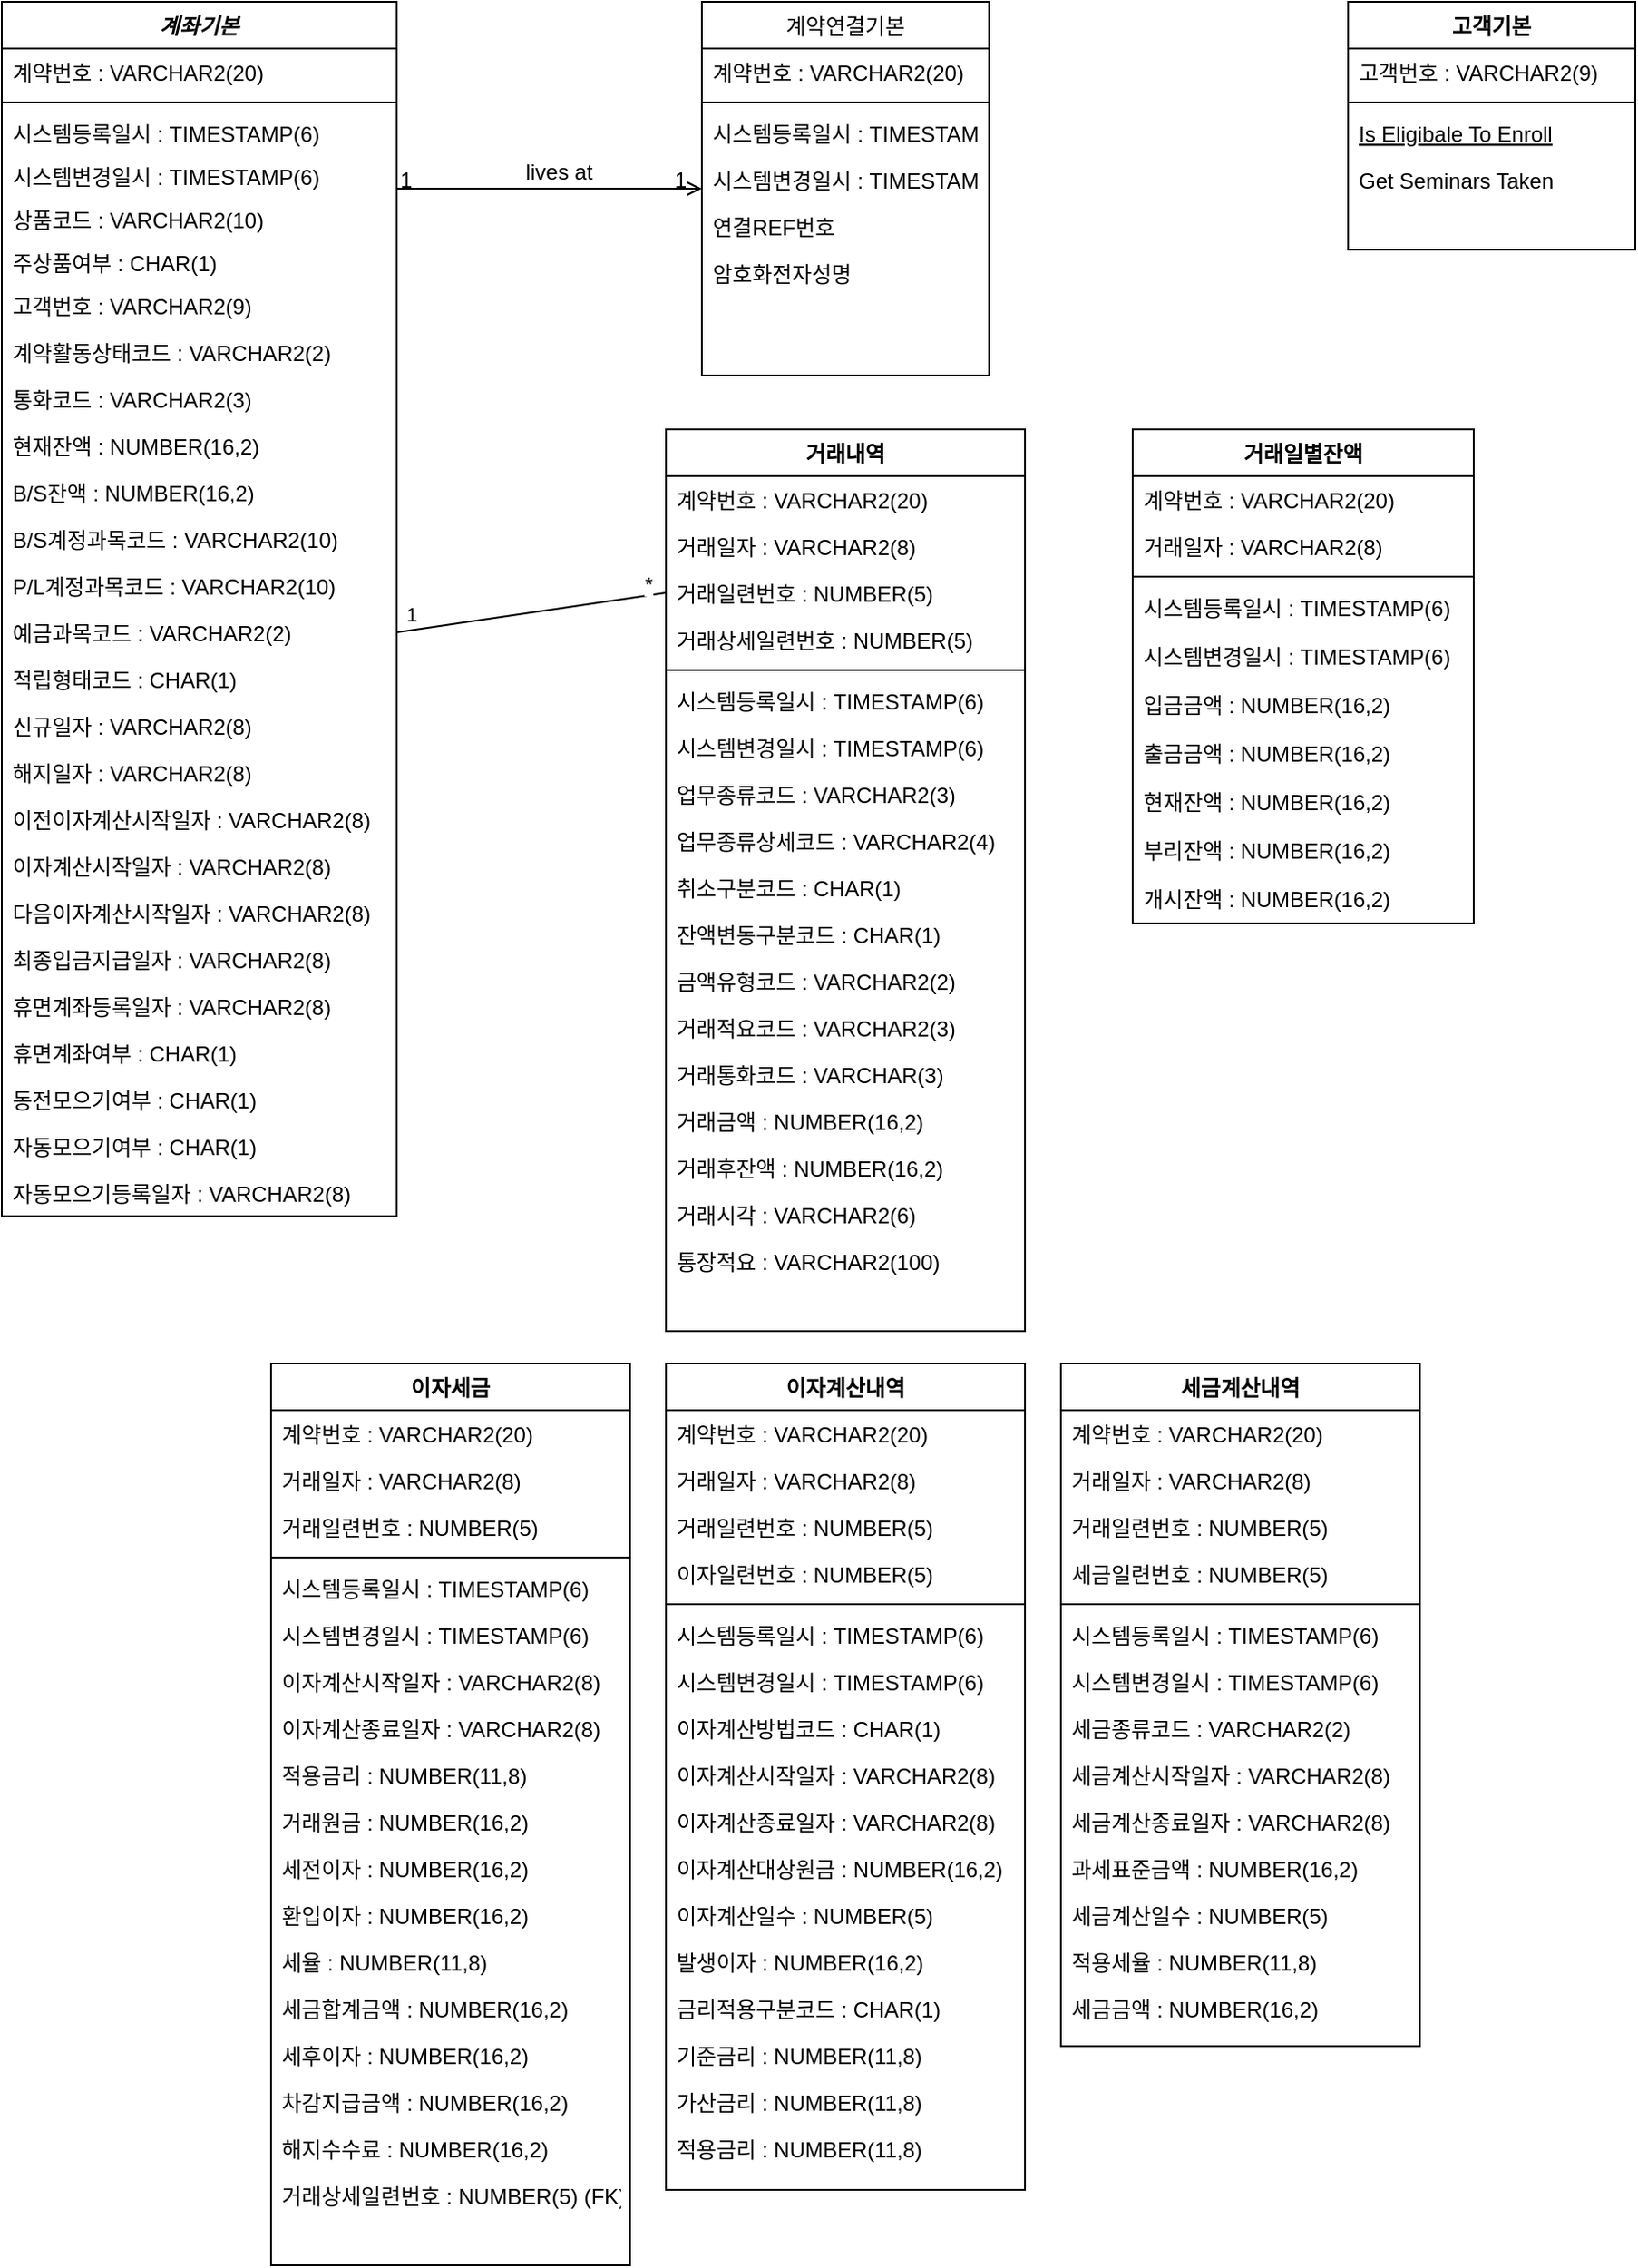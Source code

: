 <mxfile version="14.4.3" type="github">
  <diagram id="C5RBs43oDa-KdzZeNtuy" name="Page-1">
    <mxGraphModel dx="1118" dy="865" grid="1" gridSize="10" guides="1" tooltips="1" connect="1" arrows="1" fold="1" page="1" pageScale="1" pageWidth="1390" pageHeight="980" math="0" shadow="0">
      <root>
        <mxCell id="WIyWlLk6GJQsqaUBKTNV-0" />
        <mxCell id="WIyWlLk6GJQsqaUBKTNV-1" parent="WIyWlLk6GJQsqaUBKTNV-0" />
        <mxCell id="zkfFHV4jXpPFQw0GAbJ--0" value="계좌기본&#xa;" style="swimlane;fontStyle=3;align=center;verticalAlign=top;childLayout=stackLayout;horizontal=1;startSize=26;horizontalStack=0;resizeParent=1;resizeLast=0;collapsible=1;marginBottom=0;rounded=0;shadow=0;strokeWidth=1;" parent="WIyWlLk6GJQsqaUBKTNV-1" vertex="1">
          <mxGeometry x="20" y="32" width="220" height="676" as="geometry">
            <mxRectangle x="230" y="140" width="160" height="26" as="alternateBounds" />
          </mxGeometry>
        </mxCell>
        <mxCell id="zkfFHV4jXpPFQw0GAbJ--1" value="계약번호 : VARCHAR2(20)" style="text;align=left;verticalAlign=top;spacingLeft=4;spacingRight=4;overflow=hidden;rotatable=0;points=[[0,0.5],[1,0.5]];portConstraint=eastwest;" parent="zkfFHV4jXpPFQw0GAbJ--0" vertex="1">
          <mxGeometry y="26" width="220" height="26" as="geometry" />
        </mxCell>
        <mxCell id="zkfFHV4jXpPFQw0GAbJ--4" value="" style="line;html=1;strokeWidth=1;align=left;verticalAlign=middle;spacingTop=-1;spacingLeft=3;spacingRight=3;rotatable=0;labelPosition=right;points=[];portConstraint=eastwest;" parent="zkfFHV4jXpPFQw0GAbJ--0" vertex="1">
          <mxGeometry y="52" width="220" height="8" as="geometry" />
        </mxCell>
        <mxCell id="T4zctM7MsMs5SMgnD1SF-33" value="시스템등록일시 : TIMESTAMP(6)" style="text;align=left;verticalAlign=top;spacingLeft=4;spacingRight=4;overflow=hidden;rotatable=0;points=[[0,0.5],[1,0.5]];portConstraint=eastwest;" vertex="1" parent="zkfFHV4jXpPFQw0GAbJ--0">
          <mxGeometry y="60" width="220" height="24" as="geometry" />
        </mxCell>
        <mxCell id="T4zctM7MsMs5SMgnD1SF-31" value="시스템변경일시 : TIMESTAMP(6)&#xa;" style="text;align=left;verticalAlign=top;spacingLeft=4;spacingRight=4;overflow=hidden;rotatable=0;points=[[0,0.5],[1,0.5]];portConstraint=eastwest;" vertex="1" parent="zkfFHV4jXpPFQw0GAbJ--0">
          <mxGeometry y="84" width="220" height="24" as="geometry" />
        </mxCell>
        <mxCell id="T4zctM7MsMs5SMgnD1SF-32" value="상품코드 : VARCHAR2(10)" style="text;align=left;verticalAlign=top;spacingLeft=4;spacingRight=4;overflow=hidden;rotatable=0;points=[[0,0.5],[1,0.5]];portConstraint=eastwest;" vertex="1" parent="zkfFHV4jXpPFQw0GAbJ--0">
          <mxGeometry y="108" width="220" height="24" as="geometry" />
        </mxCell>
        <mxCell id="T4zctM7MsMs5SMgnD1SF-166" value="주상품여부 : CHAR(1)" style="text;align=left;verticalAlign=top;spacingLeft=4;spacingRight=4;overflow=hidden;rotatable=0;points=[[0,0.5],[1,0.5]];portConstraint=eastwest;" vertex="1" parent="zkfFHV4jXpPFQw0GAbJ--0">
          <mxGeometry y="132" width="220" height="24" as="geometry" />
        </mxCell>
        <mxCell id="T4zctM7MsMs5SMgnD1SF-4" value="고객번호 : VARCHAR2(9)" style="text;align=left;verticalAlign=top;spacingLeft=4;spacingRight=4;overflow=hidden;rotatable=0;points=[[0,0.5],[1,0.5]];portConstraint=eastwest;" vertex="1" parent="zkfFHV4jXpPFQw0GAbJ--0">
          <mxGeometry y="156" width="220" height="26" as="geometry" />
        </mxCell>
        <mxCell id="T4zctM7MsMs5SMgnD1SF-20" value="계약활동상태코드 : VARCHAR2(2)" style="text;align=left;verticalAlign=top;spacingLeft=4;spacingRight=4;overflow=hidden;rotatable=0;points=[[0,0.5],[1,0.5]];portConstraint=eastwest;" vertex="1" parent="zkfFHV4jXpPFQw0GAbJ--0">
          <mxGeometry y="182" width="220" height="26" as="geometry" />
        </mxCell>
        <mxCell id="T4zctM7MsMs5SMgnD1SF-21" value="통화코드 : VARCHAR2(3)" style="text;align=left;verticalAlign=top;spacingLeft=4;spacingRight=4;overflow=hidden;rotatable=0;points=[[0,0.5],[1,0.5]];portConstraint=eastwest;" vertex="1" parent="zkfFHV4jXpPFQw0GAbJ--0">
          <mxGeometry y="208" width="220" height="26" as="geometry" />
        </mxCell>
        <mxCell id="T4zctM7MsMs5SMgnD1SF-6" value="현재잔액 : NUMBER(16,2)" style="text;align=left;verticalAlign=top;spacingLeft=4;spacingRight=4;overflow=hidden;rotatable=0;points=[[0,0.5],[1,0.5]];portConstraint=eastwest;" vertex="1" parent="zkfFHV4jXpPFQw0GAbJ--0">
          <mxGeometry y="234" width="220" height="26" as="geometry" />
        </mxCell>
        <mxCell id="T4zctM7MsMs5SMgnD1SF-7" value="B/S잔액 : NUMBER(16,2)" style="text;align=left;verticalAlign=top;spacingLeft=4;spacingRight=4;overflow=hidden;rotatable=0;points=[[0,0.5],[1,0.5]];portConstraint=eastwest;" vertex="1" parent="zkfFHV4jXpPFQw0GAbJ--0">
          <mxGeometry y="260" width="220" height="26" as="geometry" />
        </mxCell>
        <mxCell id="T4zctM7MsMs5SMgnD1SF-8" value="B/S계정과목코드 : VARCHAR2(10)" style="text;align=left;verticalAlign=top;spacingLeft=4;spacingRight=4;overflow=hidden;rotatable=0;points=[[0,0.5],[1,0.5]];portConstraint=eastwest;" vertex="1" parent="zkfFHV4jXpPFQw0GAbJ--0">
          <mxGeometry y="286" width="220" height="26" as="geometry" />
        </mxCell>
        <mxCell id="T4zctM7MsMs5SMgnD1SF-9" value="P/L계정과목코드 : VARCHAR2(10)" style="text;align=left;verticalAlign=top;spacingLeft=4;spacingRight=4;overflow=hidden;rotatable=0;points=[[0,0.5],[1,0.5]];portConstraint=eastwest;" vertex="1" parent="zkfFHV4jXpPFQw0GAbJ--0">
          <mxGeometry y="312" width="220" height="26" as="geometry" />
        </mxCell>
        <mxCell id="T4zctM7MsMs5SMgnD1SF-10" value="예금과목코드 : VARCHAR2(2)" style="text;align=left;verticalAlign=top;spacingLeft=4;spacingRight=4;overflow=hidden;rotatable=0;points=[[0,0.5],[1,0.5]];portConstraint=eastwest;" vertex="1" parent="zkfFHV4jXpPFQw0GAbJ--0">
          <mxGeometry y="338" width="220" height="26" as="geometry" />
        </mxCell>
        <mxCell id="T4zctM7MsMs5SMgnD1SF-11" value="적립형태코드 : CHAR(1)" style="text;align=left;verticalAlign=top;spacingLeft=4;spacingRight=4;overflow=hidden;rotatable=0;points=[[0,0.5],[1,0.5]];portConstraint=eastwest;" vertex="1" parent="zkfFHV4jXpPFQw0GAbJ--0">
          <mxGeometry y="364" width="220" height="26" as="geometry" />
        </mxCell>
        <mxCell id="T4zctM7MsMs5SMgnD1SF-5" value="신규일자 : VARCHAR2(8)" style="text;align=left;verticalAlign=top;spacingLeft=4;spacingRight=4;overflow=hidden;rotatable=0;points=[[0,0.5],[1,0.5]];portConstraint=eastwest;" vertex="1" parent="zkfFHV4jXpPFQw0GAbJ--0">
          <mxGeometry y="390" width="220" height="26" as="geometry" />
        </mxCell>
        <mxCell id="T4zctM7MsMs5SMgnD1SF-12" value="해지일자 : VARCHAR2(8)" style="text;align=left;verticalAlign=top;spacingLeft=4;spacingRight=4;overflow=hidden;rotatable=0;points=[[0,0.5],[1,0.5]];portConstraint=eastwest;" vertex="1" parent="zkfFHV4jXpPFQw0GAbJ--0">
          <mxGeometry y="416" width="220" height="26" as="geometry" />
        </mxCell>
        <mxCell id="T4zctM7MsMs5SMgnD1SF-13" value="이전이자계산시작일자 : VARCHAR2(8)" style="text;align=left;verticalAlign=top;spacingLeft=4;spacingRight=4;overflow=hidden;rotatable=0;points=[[0,0.5],[1,0.5]];portConstraint=eastwest;" vertex="1" parent="zkfFHV4jXpPFQw0GAbJ--0">
          <mxGeometry y="442" width="220" height="26" as="geometry" />
        </mxCell>
        <mxCell id="T4zctM7MsMs5SMgnD1SF-14" value="이자계산시작일자 : VARCHAR2(8)" style="text;align=left;verticalAlign=top;spacingLeft=4;spacingRight=4;overflow=hidden;rotatable=0;points=[[0,0.5],[1,0.5]];portConstraint=eastwest;" vertex="1" parent="zkfFHV4jXpPFQw0GAbJ--0">
          <mxGeometry y="468" width="220" height="26" as="geometry" />
        </mxCell>
        <mxCell id="T4zctM7MsMs5SMgnD1SF-15" value="다음이자계산시작일자 : VARCHAR2(8)" style="text;align=left;verticalAlign=top;spacingLeft=4;spacingRight=4;overflow=hidden;rotatable=0;points=[[0,0.5],[1,0.5]];portConstraint=eastwest;" vertex="1" parent="zkfFHV4jXpPFQw0GAbJ--0">
          <mxGeometry y="494" width="220" height="26" as="geometry" />
        </mxCell>
        <mxCell id="T4zctM7MsMs5SMgnD1SF-19" value="최종입금지급일자 : VARCHAR2(8)" style="text;align=left;verticalAlign=top;spacingLeft=4;spacingRight=4;overflow=hidden;rotatable=0;points=[[0,0.5],[1,0.5]];portConstraint=eastwest;" vertex="1" parent="zkfFHV4jXpPFQw0GAbJ--0">
          <mxGeometry y="520" width="220" height="26" as="geometry" />
        </mxCell>
        <mxCell id="T4zctM7MsMs5SMgnD1SF-16" value="휴면계좌등록일자 : VARCHAR2(8)" style="text;align=left;verticalAlign=top;spacingLeft=4;spacingRight=4;overflow=hidden;rotatable=0;points=[[0,0.5],[1,0.5]];portConstraint=eastwest;" vertex="1" parent="zkfFHV4jXpPFQw0GAbJ--0">
          <mxGeometry y="546" width="220" height="26" as="geometry" />
        </mxCell>
        <mxCell id="T4zctM7MsMs5SMgnD1SF-18" value="휴면계좌여부 : CHAR(1)" style="text;align=left;verticalAlign=top;spacingLeft=4;spacingRight=4;overflow=hidden;rotatable=0;points=[[0,0.5],[1,0.5]];portConstraint=eastwest;" vertex="1" parent="zkfFHV4jXpPFQw0GAbJ--0">
          <mxGeometry y="572" width="220" height="26" as="geometry" />
        </mxCell>
        <mxCell id="T4zctM7MsMs5SMgnD1SF-164" value="동전모으기여부 : CHAR(1)" style="text;align=left;verticalAlign=top;spacingLeft=4;spacingRight=4;overflow=hidden;rotatable=0;points=[[0,0.5],[1,0.5]];portConstraint=eastwest;" vertex="1" parent="zkfFHV4jXpPFQw0GAbJ--0">
          <mxGeometry y="598" width="220" height="26" as="geometry" />
        </mxCell>
        <mxCell id="T4zctM7MsMs5SMgnD1SF-163" value="자동모으기여부 : CHAR(1)" style="text;align=left;verticalAlign=top;spacingLeft=4;spacingRight=4;overflow=hidden;rotatable=0;points=[[0,0.5],[1,0.5]];portConstraint=eastwest;" vertex="1" parent="zkfFHV4jXpPFQw0GAbJ--0">
          <mxGeometry y="624" width="220" height="26" as="geometry" />
        </mxCell>
        <mxCell id="T4zctM7MsMs5SMgnD1SF-165" value="자동모으기등록일자 : VARCHAR2(8)" style="text;align=left;verticalAlign=top;spacingLeft=4;spacingRight=4;overflow=hidden;rotatable=0;points=[[0,0.5],[1,0.5]];portConstraint=eastwest;" vertex="1" parent="zkfFHV4jXpPFQw0GAbJ--0">
          <mxGeometry y="650" width="220" height="26" as="geometry" />
        </mxCell>
        <mxCell id="zkfFHV4jXpPFQw0GAbJ--6" value="고객기본" style="swimlane;fontStyle=1;align=center;verticalAlign=top;childLayout=stackLayout;horizontal=1;startSize=26;horizontalStack=0;resizeParent=1;resizeLast=0;collapsible=1;marginBottom=0;rounded=0;shadow=0;strokeWidth=1;" parent="WIyWlLk6GJQsqaUBKTNV-1" vertex="1">
          <mxGeometry x="770" y="32" width="160" height="138" as="geometry">
            <mxRectangle x="130" y="380" width="160" height="26" as="alternateBounds" />
          </mxGeometry>
        </mxCell>
        <mxCell id="zkfFHV4jXpPFQw0GAbJ--7" value="고객번호 : VARCHAR2(9)" style="text;align=left;verticalAlign=top;spacingLeft=4;spacingRight=4;overflow=hidden;rotatable=0;points=[[0,0.5],[1,0.5]];portConstraint=eastwest;" parent="zkfFHV4jXpPFQw0GAbJ--6" vertex="1">
          <mxGeometry y="26" width="160" height="26" as="geometry" />
        </mxCell>
        <mxCell id="zkfFHV4jXpPFQw0GAbJ--9" value="" style="line;html=1;strokeWidth=1;align=left;verticalAlign=middle;spacingTop=-1;spacingLeft=3;spacingRight=3;rotatable=0;labelPosition=right;points=[];portConstraint=eastwest;" parent="zkfFHV4jXpPFQw0GAbJ--6" vertex="1">
          <mxGeometry y="52" width="160" height="8" as="geometry" />
        </mxCell>
        <mxCell id="zkfFHV4jXpPFQw0GAbJ--10" value="Is Eligibale To Enroll" style="text;align=left;verticalAlign=top;spacingLeft=4;spacingRight=4;overflow=hidden;rotatable=0;points=[[0,0.5],[1,0.5]];portConstraint=eastwest;fontStyle=4" parent="zkfFHV4jXpPFQw0GAbJ--6" vertex="1">
          <mxGeometry y="60" width="160" height="26" as="geometry" />
        </mxCell>
        <mxCell id="zkfFHV4jXpPFQw0GAbJ--11" value="Get Seminars Taken" style="text;align=left;verticalAlign=top;spacingLeft=4;spacingRight=4;overflow=hidden;rotatable=0;points=[[0,0.5],[1,0.5]];portConstraint=eastwest;" parent="zkfFHV4jXpPFQw0GAbJ--6" vertex="1">
          <mxGeometry y="86" width="160" height="26" as="geometry" />
        </mxCell>
        <mxCell id="zkfFHV4jXpPFQw0GAbJ--13" value="거래내역" style="swimlane;fontStyle=1;align=center;verticalAlign=top;childLayout=stackLayout;horizontal=1;startSize=26;horizontalStack=0;resizeParent=1;resizeLast=0;collapsible=1;marginBottom=0;rounded=0;shadow=0;strokeWidth=1;" parent="WIyWlLk6GJQsqaUBKTNV-1" vertex="1">
          <mxGeometry x="390" y="270" width="200" height="502" as="geometry">
            <mxRectangle x="340" y="380" width="170" height="26" as="alternateBounds" />
          </mxGeometry>
        </mxCell>
        <mxCell id="T4zctM7MsMs5SMgnD1SF-29" value="계약번호 : VARCHAR2(20)" style="text;align=left;verticalAlign=top;spacingLeft=4;spacingRight=4;overflow=hidden;rotatable=0;points=[[0,0.5],[1,0.5]];portConstraint=eastwest;" vertex="1" parent="zkfFHV4jXpPFQw0GAbJ--13">
          <mxGeometry y="26" width="200" height="26" as="geometry" />
        </mxCell>
        <mxCell id="zkfFHV4jXpPFQw0GAbJ--14" value="거래일자 : VARCHAR2(8)" style="text;align=left;verticalAlign=top;spacingLeft=4;spacingRight=4;overflow=hidden;rotatable=0;points=[[0,0.5],[1,0.5]];portConstraint=eastwest;" parent="zkfFHV4jXpPFQw0GAbJ--13" vertex="1">
          <mxGeometry y="52" width="200" height="26" as="geometry" />
        </mxCell>
        <mxCell id="T4zctM7MsMs5SMgnD1SF-27" value="거래일련번호 : NUMBER(5)" style="text;align=left;verticalAlign=top;spacingLeft=4;spacingRight=4;overflow=hidden;rotatable=0;points=[[0,0.5],[1,0.5]];portConstraint=eastwest;" vertex="1" parent="zkfFHV4jXpPFQw0GAbJ--13">
          <mxGeometry y="78" width="200" height="26" as="geometry" />
        </mxCell>
        <mxCell id="T4zctM7MsMs5SMgnD1SF-28" value="거래상세일련번호 : NUMBER(5)" style="text;align=left;verticalAlign=top;spacingLeft=4;spacingRight=4;overflow=hidden;rotatable=0;points=[[0,0.5],[1,0.5]];portConstraint=eastwest;" vertex="1" parent="zkfFHV4jXpPFQw0GAbJ--13">
          <mxGeometry y="104" width="200" height="26" as="geometry" />
        </mxCell>
        <mxCell id="zkfFHV4jXpPFQw0GAbJ--15" value="" style="line;html=1;strokeWidth=1;align=left;verticalAlign=middle;spacingTop=-1;spacingLeft=3;spacingRight=3;rotatable=0;labelPosition=right;points=[];portConstraint=eastwest;" parent="zkfFHV4jXpPFQw0GAbJ--13" vertex="1">
          <mxGeometry y="130" width="200" height="8" as="geometry" />
        </mxCell>
        <mxCell id="T4zctM7MsMs5SMgnD1SF-30" value="시스템등록일시 : TIMESTAMP(6)" style="text;align=left;verticalAlign=top;spacingLeft=4;spacingRight=4;overflow=hidden;rotatable=0;points=[[0,0.5],[1,0.5]];portConstraint=eastwest;" vertex="1" parent="zkfFHV4jXpPFQw0GAbJ--13">
          <mxGeometry y="138" width="200" height="26" as="geometry" />
        </mxCell>
        <mxCell id="T4zctM7MsMs5SMgnD1SF-34" value="시스템변경일시 : TIMESTAMP(6)&#xa;" style="text;align=left;verticalAlign=top;spacingLeft=4;spacingRight=4;overflow=hidden;rotatable=0;points=[[0,0.5],[1,0.5]];portConstraint=eastwest;" vertex="1" parent="zkfFHV4jXpPFQw0GAbJ--13">
          <mxGeometry y="164" width="200" height="26" as="geometry" />
        </mxCell>
        <mxCell id="T4zctM7MsMs5SMgnD1SF-46" value="업무종류코드 : VARCHAR2(3)" style="text;align=left;verticalAlign=top;spacingLeft=4;spacingRight=4;overflow=hidden;rotatable=0;points=[[0,0.5],[1,0.5]];portConstraint=eastwest;" vertex="1" parent="zkfFHV4jXpPFQw0GAbJ--13">
          <mxGeometry y="190" width="200" height="26" as="geometry" />
        </mxCell>
        <mxCell id="T4zctM7MsMs5SMgnD1SF-48" value="업무종류상세코드 : VARCHAR2(4)" style="text;align=left;verticalAlign=top;spacingLeft=4;spacingRight=4;overflow=hidden;rotatable=0;points=[[0,0.5],[1,0.5]];portConstraint=eastwest;" vertex="1" parent="zkfFHV4jXpPFQw0GAbJ--13">
          <mxGeometry y="216" width="200" height="26" as="geometry" />
        </mxCell>
        <mxCell id="T4zctM7MsMs5SMgnD1SF-35" value="취소구분코드 : CHAR(1)" style="text;align=left;verticalAlign=top;spacingLeft=4;spacingRight=4;overflow=hidden;rotatable=0;points=[[0,0.5],[1,0.5]];portConstraint=eastwest;" vertex="1" parent="zkfFHV4jXpPFQw0GAbJ--13">
          <mxGeometry y="242" width="200" height="26" as="geometry" />
        </mxCell>
        <mxCell id="T4zctM7MsMs5SMgnD1SF-39" value="잔액변동구분코드 : CHAR(1)" style="text;align=left;verticalAlign=top;spacingLeft=4;spacingRight=4;overflow=hidden;rotatable=0;points=[[0,0.5],[1,0.5]];portConstraint=eastwest;" vertex="1" parent="zkfFHV4jXpPFQw0GAbJ--13">
          <mxGeometry y="268" width="200" height="26" as="geometry" />
        </mxCell>
        <mxCell id="T4zctM7MsMs5SMgnD1SF-47" value="금액유형코드 : VARCHAR2(2)" style="text;align=left;verticalAlign=top;spacingLeft=4;spacingRight=4;overflow=hidden;rotatable=0;points=[[0,0.5],[1,0.5]];portConstraint=eastwest;" vertex="1" parent="zkfFHV4jXpPFQw0GAbJ--13">
          <mxGeometry y="294" width="200" height="26" as="geometry" />
        </mxCell>
        <mxCell id="T4zctM7MsMs5SMgnD1SF-49" value="거래적요코드 : VARCHAR2(3)" style="text;align=left;verticalAlign=top;spacingLeft=4;spacingRight=4;overflow=hidden;rotatable=0;points=[[0,0.5],[1,0.5]];portConstraint=eastwest;" vertex="1" parent="zkfFHV4jXpPFQw0GAbJ--13">
          <mxGeometry y="320" width="200" height="26" as="geometry" />
        </mxCell>
        <mxCell id="T4zctM7MsMs5SMgnD1SF-40" value="거래통화코드 : VARCHAR(3)" style="text;align=left;verticalAlign=top;spacingLeft=4;spacingRight=4;overflow=hidden;rotatable=0;points=[[0,0.5],[1,0.5]];portConstraint=eastwest;" vertex="1" parent="zkfFHV4jXpPFQw0GAbJ--13">
          <mxGeometry y="346" width="200" height="26" as="geometry" />
        </mxCell>
        <mxCell id="T4zctM7MsMs5SMgnD1SF-41" value="거래금액 : NUMBER(16,2)" style="text;align=left;verticalAlign=top;spacingLeft=4;spacingRight=4;overflow=hidden;rotatable=0;points=[[0,0.5],[1,0.5]];portConstraint=eastwest;" vertex="1" parent="zkfFHV4jXpPFQw0GAbJ--13">
          <mxGeometry y="372" width="200" height="26" as="geometry" />
        </mxCell>
        <mxCell id="T4zctM7MsMs5SMgnD1SF-42" value="거래후잔액 : NUMBER(16,2)" style="text;align=left;verticalAlign=top;spacingLeft=4;spacingRight=4;overflow=hidden;rotatable=0;points=[[0,0.5],[1,0.5]];portConstraint=eastwest;" vertex="1" parent="zkfFHV4jXpPFQw0GAbJ--13">
          <mxGeometry y="398" width="200" height="26" as="geometry" />
        </mxCell>
        <mxCell id="T4zctM7MsMs5SMgnD1SF-43" value="거래시각 : VARCHAR2(6)" style="text;align=left;verticalAlign=top;spacingLeft=4;spacingRight=4;overflow=hidden;rotatable=0;points=[[0,0.5],[1,0.5]];portConstraint=eastwest;" vertex="1" parent="zkfFHV4jXpPFQw0GAbJ--13">
          <mxGeometry y="424" width="200" height="26" as="geometry" />
        </mxCell>
        <mxCell id="T4zctM7MsMs5SMgnD1SF-44" value="통장적요 : VARCHAR2(100)" style="text;align=left;verticalAlign=top;spacingLeft=4;spacingRight=4;overflow=hidden;rotatable=0;points=[[0,0.5],[1,0.5]];portConstraint=eastwest;" vertex="1" parent="zkfFHV4jXpPFQw0GAbJ--13">
          <mxGeometry y="450" width="200" height="26" as="geometry" />
        </mxCell>
        <mxCell id="zkfFHV4jXpPFQw0GAbJ--17" value="계약연결기본" style="swimlane;fontStyle=0;align=center;verticalAlign=top;childLayout=stackLayout;horizontal=1;startSize=26;horizontalStack=0;resizeParent=1;resizeLast=0;collapsible=1;marginBottom=0;rounded=0;shadow=0;strokeWidth=1;" parent="WIyWlLk6GJQsqaUBKTNV-1" vertex="1">
          <mxGeometry x="410" y="32" width="160" height="208" as="geometry">
            <mxRectangle x="550" y="140" width="160" height="26" as="alternateBounds" />
          </mxGeometry>
        </mxCell>
        <mxCell id="zkfFHV4jXpPFQw0GAbJ--18" value="계약번호 : VARCHAR2(20)" style="text;align=left;verticalAlign=top;spacingLeft=4;spacingRight=4;overflow=hidden;rotatable=0;points=[[0,0.5],[1,0.5]];portConstraint=eastwest;" parent="zkfFHV4jXpPFQw0GAbJ--17" vertex="1">
          <mxGeometry y="26" width="160" height="26" as="geometry" />
        </mxCell>
        <mxCell id="zkfFHV4jXpPFQw0GAbJ--23" value="" style="line;html=1;strokeWidth=1;align=left;verticalAlign=middle;spacingTop=-1;spacingLeft=3;spacingRight=3;rotatable=0;labelPosition=right;points=[];portConstraint=eastwest;" parent="zkfFHV4jXpPFQw0GAbJ--17" vertex="1">
          <mxGeometry y="52" width="160" height="8" as="geometry" />
        </mxCell>
        <mxCell id="zkfFHV4jXpPFQw0GAbJ--24" value="시스템등록일시 : TIMESTAMP(6)" style="text;align=left;verticalAlign=top;spacingLeft=4;spacingRight=4;overflow=hidden;rotatable=0;points=[[0,0.5],[1,0.5]];portConstraint=eastwest;" parent="zkfFHV4jXpPFQw0GAbJ--17" vertex="1">
          <mxGeometry y="60" width="160" height="26" as="geometry" />
        </mxCell>
        <mxCell id="zkfFHV4jXpPFQw0GAbJ--25" value="시스템변경일시 : TIMESTAMP(6)&#xa;" style="text;align=left;verticalAlign=top;spacingLeft=4;spacingRight=4;overflow=hidden;rotatable=0;points=[[0,0.5],[1,0.5]];portConstraint=eastwest;" parent="zkfFHV4jXpPFQw0GAbJ--17" vertex="1">
          <mxGeometry y="86" width="160" height="26" as="geometry" />
        </mxCell>
        <mxCell id="T4zctM7MsMs5SMgnD1SF-23" value="연결REF번호" style="text;align=left;verticalAlign=top;spacingLeft=4;spacingRight=4;overflow=hidden;rotatable=0;points=[[0,0.5],[1,0.5]];portConstraint=eastwest;" vertex="1" parent="zkfFHV4jXpPFQw0GAbJ--17">
          <mxGeometry y="112" width="160" height="26" as="geometry" />
        </mxCell>
        <mxCell id="T4zctM7MsMs5SMgnD1SF-24" value="암호화전자성명" style="text;align=left;verticalAlign=top;spacingLeft=4;spacingRight=4;overflow=hidden;rotatable=0;points=[[0,0.5],[1,0.5]];portConstraint=eastwest;" vertex="1" parent="zkfFHV4jXpPFQw0GAbJ--17">
          <mxGeometry y="138" width="160" height="26" as="geometry" />
        </mxCell>
        <mxCell id="zkfFHV4jXpPFQw0GAbJ--26" value="" style="endArrow=open;shadow=0;strokeWidth=1;rounded=0;endFill=1;edgeStyle=elbowEdgeStyle;elbow=vertical;" parent="WIyWlLk6GJQsqaUBKTNV-1" source="zkfFHV4jXpPFQw0GAbJ--0" target="zkfFHV4jXpPFQw0GAbJ--17" edge="1">
          <mxGeometry x="0.5" y="41" relative="1" as="geometry">
            <mxPoint x="380" y="192" as="sourcePoint" />
            <mxPoint x="540" y="192" as="targetPoint" />
            <mxPoint x="-40" y="32" as="offset" />
          </mxGeometry>
        </mxCell>
        <mxCell id="zkfFHV4jXpPFQw0GAbJ--27" value="1" style="resizable=0;align=left;verticalAlign=bottom;labelBackgroundColor=none;fontSize=12;" parent="zkfFHV4jXpPFQw0GAbJ--26" connectable="0" vertex="1">
          <mxGeometry x="-1" relative="1" as="geometry">
            <mxPoint y="4" as="offset" />
          </mxGeometry>
        </mxCell>
        <mxCell id="zkfFHV4jXpPFQw0GAbJ--28" value="1" style="resizable=0;align=right;verticalAlign=bottom;labelBackgroundColor=none;fontSize=12;" parent="zkfFHV4jXpPFQw0GAbJ--26" connectable="0" vertex="1">
          <mxGeometry x="1" relative="1" as="geometry">
            <mxPoint x="-7" y="4" as="offset" />
          </mxGeometry>
        </mxCell>
        <mxCell id="zkfFHV4jXpPFQw0GAbJ--29" value="lives at" style="text;html=1;resizable=0;points=[];;align=center;verticalAlign=middle;labelBackgroundColor=none;rounded=0;shadow=0;strokeWidth=1;fontSize=12;" parent="zkfFHV4jXpPFQw0GAbJ--26" vertex="1" connectable="0">
          <mxGeometry x="0.5" y="49" relative="1" as="geometry">
            <mxPoint x="-38" y="40" as="offset" />
          </mxGeometry>
        </mxCell>
        <mxCell id="T4zctM7MsMs5SMgnD1SF-37" value="1" style="endArrow=none;html=1;exitX=1;exitY=0.5;exitDx=0;exitDy=0;entryX=0;entryY=0.5;entryDx=0;entryDy=0;rounded=0;" edge="1" parent="WIyWlLk6GJQsqaUBKTNV-1" source="T4zctM7MsMs5SMgnD1SF-10" target="T4zctM7MsMs5SMgnD1SF-27">
          <mxGeometry x="-0.876" y="9" width="50" height="50" relative="1" as="geometry">
            <mxPoint x="230" y="355" as="sourcePoint" />
            <mxPoint x="413" y="355.998" as="targetPoint" />
            <mxPoint as="offset" />
          </mxGeometry>
        </mxCell>
        <mxCell id="T4zctM7MsMs5SMgnD1SF-38" value="*" style="edgeLabel;html=1;align=center;verticalAlign=middle;resizable=0;points=[];" vertex="1" connectable="0" parent="T4zctM7MsMs5SMgnD1SF-37">
          <mxGeometry x="0.377" y="2" relative="1" as="geometry">
            <mxPoint x="36.98" y="-10.37" as="offset" />
          </mxGeometry>
        </mxCell>
        <mxCell id="T4zctM7MsMs5SMgnD1SF-54" value="거래일별잔액" style="swimlane;fontStyle=1;align=center;verticalAlign=top;childLayout=stackLayout;horizontal=1;startSize=26;horizontalStack=0;resizeParent=1;resizeParentMax=0;resizeLast=0;collapsible=1;marginBottom=0;" vertex="1" parent="WIyWlLk6GJQsqaUBKTNV-1">
          <mxGeometry x="650" y="270" width="190" height="275" as="geometry" />
        </mxCell>
        <mxCell id="T4zctM7MsMs5SMgnD1SF-55" value="계약번호 : VARCHAR2(20)" style="text;strokeColor=none;fillColor=none;align=left;verticalAlign=top;spacingLeft=4;spacingRight=4;overflow=hidden;rotatable=0;points=[[0,0.5],[1,0.5]];portConstraint=eastwest;" vertex="1" parent="T4zctM7MsMs5SMgnD1SF-54">
          <mxGeometry y="26" width="190" height="26" as="geometry" />
        </mxCell>
        <mxCell id="T4zctM7MsMs5SMgnD1SF-58" value="거래일자 : VARCHAR2(8)" style="text;strokeColor=none;fillColor=none;align=left;verticalAlign=top;spacingLeft=4;spacingRight=4;overflow=hidden;rotatable=0;points=[[0,0.5],[1,0.5]];portConstraint=eastwest;" vertex="1" parent="T4zctM7MsMs5SMgnD1SF-54">
          <mxGeometry y="52" width="190" height="26" as="geometry" />
        </mxCell>
        <mxCell id="T4zctM7MsMs5SMgnD1SF-56" value="" style="line;strokeWidth=1;fillColor=none;align=left;verticalAlign=middle;spacingTop=-1;spacingLeft=3;spacingRight=3;rotatable=0;labelPosition=right;points=[];portConstraint=eastwest;" vertex="1" parent="T4zctM7MsMs5SMgnD1SF-54">
          <mxGeometry y="78" width="190" height="8" as="geometry" />
        </mxCell>
        <mxCell id="T4zctM7MsMs5SMgnD1SF-60" value="시스템등록일시 : TIMESTAMP(6)" style="text;strokeColor=none;fillColor=none;align=left;verticalAlign=top;spacingLeft=4;spacingRight=4;overflow=hidden;rotatable=0;points=[[0,0.5],[1,0.5]];portConstraint=eastwest;" vertex="1" parent="T4zctM7MsMs5SMgnD1SF-54">
          <mxGeometry y="86" width="190" height="27" as="geometry" />
        </mxCell>
        <mxCell id="T4zctM7MsMs5SMgnD1SF-61" value="시스템변경일시 : TIMESTAMP(6)" style="text;strokeColor=none;fillColor=none;align=left;verticalAlign=top;spacingLeft=4;spacingRight=4;overflow=hidden;rotatable=0;points=[[0,0.5],[1,0.5]];portConstraint=eastwest;" vertex="1" parent="T4zctM7MsMs5SMgnD1SF-54">
          <mxGeometry y="113" width="190" height="27" as="geometry" />
        </mxCell>
        <mxCell id="T4zctM7MsMs5SMgnD1SF-62" value="입금금액 : NUMBER(16,2)" style="text;strokeColor=none;fillColor=none;align=left;verticalAlign=top;spacingLeft=4;spacingRight=4;overflow=hidden;rotatable=0;points=[[0,0.5],[1,0.5]];portConstraint=eastwest;" vertex="1" parent="T4zctM7MsMs5SMgnD1SF-54">
          <mxGeometry y="140" width="190" height="27" as="geometry" />
        </mxCell>
        <mxCell id="T4zctM7MsMs5SMgnD1SF-63" value="출금금액 : NUMBER(16,2)" style="text;strokeColor=none;fillColor=none;align=left;verticalAlign=top;spacingLeft=4;spacingRight=4;overflow=hidden;rotatable=0;points=[[0,0.5],[1,0.5]];portConstraint=eastwest;" vertex="1" parent="T4zctM7MsMs5SMgnD1SF-54">
          <mxGeometry y="167" width="190" height="27" as="geometry" />
        </mxCell>
        <mxCell id="T4zctM7MsMs5SMgnD1SF-64" value="현재잔액 : NUMBER(16,2)" style="text;strokeColor=none;fillColor=none;align=left;verticalAlign=top;spacingLeft=4;spacingRight=4;overflow=hidden;rotatable=0;points=[[0,0.5],[1,0.5]];portConstraint=eastwest;" vertex="1" parent="T4zctM7MsMs5SMgnD1SF-54">
          <mxGeometry y="194" width="190" height="27" as="geometry" />
        </mxCell>
        <mxCell id="T4zctM7MsMs5SMgnD1SF-65" value="부리잔액 : NUMBER(16,2)" style="text;strokeColor=none;fillColor=none;align=left;verticalAlign=top;spacingLeft=4;spacingRight=4;overflow=hidden;rotatable=0;points=[[0,0.5],[1,0.5]];portConstraint=eastwest;" vertex="1" parent="T4zctM7MsMs5SMgnD1SF-54">
          <mxGeometry y="221" width="190" height="27" as="geometry" />
        </mxCell>
        <mxCell id="T4zctM7MsMs5SMgnD1SF-66" value="개시잔액 : NUMBER(16,2)" style="text;strokeColor=none;fillColor=none;align=left;verticalAlign=top;spacingLeft=4;spacingRight=4;overflow=hidden;rotatable=0;points=[[0,0.5],[1,0.5]];portConstraint=eastwest;" vertex="1" parent="T4zctM7MsMs5SMgnD1SF-54">
          <mxGeometry y="248" width="190" height="27" as="geometry" />
        </mxCell>
        <mxCell id="T4zctM7MsMs5SMgnD1SF-67" value="이자세금" style="swimlane;fontStyle=1;align=center;verticalAlign=top;childLayout=stackLayout;horizontal=1;startSize=26;horizontalStack=0;resizeParent=1;resizeLast=0;collapsible=1;marginBottom=0;rounded=0;shadow=0;strokeWidth=1;" vertex="1" parent="WIyWlLk6GJQsqaUBKTNV-1">
          <mxGeometry x="170" y="790" width="200" height="502" as="geometry">
            <mxRectangle x="340" y="380" width="170" height="26" as="alternateBounds" />
          </mxGeometry>
        </mxCell>
        <mxCell id="T4zctM7MsMs5SMgnD1SF-68" value="계약번호 : VARCHAR2(20)" style="text;align=left;verticalAlign=top;spacingLeft=4;spacingRight=4;overflow=hidden;rotatable=0;points=[[0,0.5],[1,0.5]];portConstraint=eastwest;" vertex="1" parent="T4zctM7MsMs5SMgnD1SF-67">
          <mxGeometry y="26" width="200" height="26" as="geometry" />
        </mxCell>
        <mxCell id="T4zctM7MsMs5SMgnD1SF-69" value="거래일자 : VARCHAR2(8)" style="text;align=left;verticalAlign=top;spacingLeft=4;spacingRight=4;overflow=hidden;rotatable=0;points=[[0,0.5],[1,0.5]];portConstraint=eastwest;" vertex="1" parent="T4zctM7MsMs5SMgnD1SF-67">
          <mxGeometry y="52" width="200" height="26" as="geometry" />
        </mxCell>
        <mxCell id="T4zctM7MsMs5SMgnD1SF-70" value="거래일련번호 : NUMBER(5)" style="text;align=left;verticalAlign=top;spacingLeft=4;spacingRight=4;overflow=hidden;rotatable=0;points=[[0,0.5],[1,0.5]];portConstraint=eastwest;" vertex="1" parent="T4zctM7MsMs5SMgnD1SF-67">
          <mxGeometry y="78" width="200" height="26" as="geometry" />
        </mxCell>
        <mxCell id="T4zctM7MsMs5SMgnD1SF-72" value="" style="line;html=1;strokeWidth=1;align=left;verticalAlign=middle;spacingTop=-1;spacingLeft=3;spacingRight=3;rotatable=0;labelPosition=right;points=[];portConstraint=eastwest;" vertex="1" parent="T4zctM7MsMs5SMgnD1SF-67">
          <mxGeometry y="104" width="200" height="8" as="geometry" />
        </mxCell>
        <mxCell id="T4zctM7MsMs5SMgnD1SF-73" value="시스템등록일시 : TIMESTAMP(6)" style="text;align=left;verticalAlign=top;spacingLeft=4;spacingRight=4;overflow=hidden;rotatable=0;points=[[0,0.5],[1,0.5]];portConstraint=eastwest;" vertex="1" parent="T4zctM7MsMs5SMgnD1SF-67">
          <mxGeometry y="112" width="200" height="26" as="geometry" />
        </mxCell>
        <mxCell id="T4zctM7MsMs5SMgnD1SF-74" value="시스템변경일시 : TIMESTAMP(6)&#xa;" style="text;align=left;verticalAlign=top;spacingLeft=4;spacingRight=4;overflow=hidden;rotatable=0;points=[[0,0.5],[1,0.5]];portConstraint=eastwest;" vertex="1" parent="T4zctM7MsMs5SMgnD1SF-67">
          <mxGeometry y="138" width="200" height="26" as="geometry" />
        </mxCell>
        <mxCell id="T4zctM7MsMs5SMgnD1SF-75" value="이자계산시작일자 : VARCHAR2(8)" style="text;align=left;verticalAlign=top;spacingLeft=4;spacingRight=4;overflow=hidden;rotatable=0;points=[[0,0.5],[1,0.5]];portConstraint=eastwest;" vertex="1" parent="T4zctM7MsMs5SMgnD1SF-67">
          <mxGeometry y="164" width="200" height="26" as="geometry" />
        </mxCell>
        <mxCell id="T4zctM7MsMs5SMgnD1SF-76" value="이자계산종료일자 : VARCHAR2(8)" style="text;align=left;verticalAlign=top;spacingLeft=4;spacingRight=4;overflow=hidden;rotatable=0;points=[[0,0.5],[1,0.5]];portConstraint=eastwest;" vertex="1" parent="T4zctM7MsMs5SMgnD1SF-67">
          <mxGeometry y="190" width="200" height="26" as="geometry" />
        </mxCell>
        <mxCell id="T4zctM7MsMs5SMgnD1SF-77" value="적용금리 : NUMBER(11,8)" style="text;align=left;verticalAlign=top;spacingLeft=4;spacingRight=4;overflow=hidden;rotatable=0;points=[[0,0.5],[1,0.5]];portConstraint=eastwest;" vertex="1" parent="T4zctM7MsMs5SMgnD1SF-67">
          <mxGeometry y="216" width="200" height="26" as="geometry" />
        </mxCell>
        <mxCell id="T4zctM7MsMs5SMgnD1SF-78" value="거래원금 : NUMBER(16,2)" style="text;align=left;verticalAlign=top;spacingLeft=4;spacingRight=4;overflow=hidden;rotatable=0;points=[[0,0.5],[1,0.5]];portConstraint=eastwest;" vertex="1" parent="T4zctM7MsMs5SMgnD1SF-67">
          <mxGeometry y="242" width="200" height="26" as="geometry" />
        </mxCell>
        <mxCell id="T4zctM7MsMs5SMgnD1SF-79" value="세전이자 : NUMBER(16,2)" style="text;align=left;verticalAlign=top;spacingLeft=4;spacingRight=4;overflow=hidden;rotatable=0;points=[[0,0.5],[1,0.5]];portConstraint=eastwest;" vertex="1" parent="T4zctM7MsMs5SMgnD1SF-67">
          <mxGeometry y="268" width="200" height="26" as="geometry" />
        </mxCell>
        <mxCell id="T4zctM7MsMs5SMgnD1SF-80" value="환입이자 : NUMBER(16,2)" style="text;align=left;verticalAlign=top;spacingLeft=4;spacingRight=4;overflow=hidden;rotatable=0;points=[[0,0.5],[1,0.5]];portConstraint=eastwest;" vertex="1" parent="T4zctM7MsMs5SMgnD1SF-67">
          <mxGeometry y="294" width="200" height="26" as="geometry" />
        </mxCell>
        <mxCell id="T4zctM7MsMs5SMgnD1SF-81" value="세율 : NUMBER(11,8)" style="text;align=left;verticalAlign=top;spacingLeft=4;spacingRight=4;overflow=hidden;rotatable=0;points=[[0,0.5],[1,0.5]];portConstraint=eastwest;" vertex="1" parent="T4zctM7MsMs5SMgnD1SF-67">
          <mxGeometry y="320" width="200" height="26" as="geometry" />
        </mxCell>
        <mxCell id="T4zctM7MsMs5SMgnD1SF-82" value="세금합계금액 : NUMBER(16,2)" style="text;align=left;verticalAlign=top;spacingLeft=4;spacingRight=4;overflow=hidden;rotatable=0;points=[[0,0.5],[1,0.5]];portConstraint=eastwest;" vertex="1" parent="T4zctM7MsMs5SMgnD1SF-67">
          <mxGeometry y="346" width="200" height="26" as="geometry" />
        </mxCell>
        <mxCell id="T4zctM7MsMs5SMgnD1SF-83" value="세후이자 : NUMBER(16,2)" style="text;align=left;verticalAlign=top;spacingLeft=4;spacingRight=4;overflow=hidden;rotatable=0;points=[[0,0.5],[1,0.5]];portConstraint=eastwest;" vertex="1" parent="T4zctM7MsMs5SMgnD1SF-67">
          <mxGeometry y="372" width="200" height="26" as="geometry" />
        </mxCell>
        <mxCell id="T4zctM7MsMs5SMgnD1SF-161" value="차감지급금액 : NUMBER(16,2)" style="text;align=left;verticalAlign=top;spacingLeft=4;spacingRight=4;overflow=hidden;rotatable=0;points=[[0,0.5],[1,0.5]];portConstraint=eastwest;" vertex="1" parent="T4zctM7MsMs5SMgnD1SF-67">
          <mxGeometry y="398" width="200" height="26" as="geometry" />
        </mxCell>
        <mxCell id="T4zctM7MsMs5SMgnD1SF-162" value="해지수수료 : NUMBER(16,2)" style="text;align=left;verticalAlign=top;spacingLeft=4;spacingRight=4;overflow=hidden;rotatable=0;points=[[0,0.5],[1,0.5]];portConstraint=eastwest;" vertex="1" parent="T4zctM7MsMs5SMgnD1SF-67">
          <mxGeometry y="424" width="200" height="26" as="geometry" />
        </mxCell>
        <mxCell id="T4zctM7MsMs5SMgnD1SF-84" value="거래상세일련번호 : NUMBER(5) (FK)" style="text;align=left;verticalAlign=top;spacingLeft=4;spacingRight=4;overflow=hidden;rotatable=0;points=[[0,0.5],[1,0.5]];portConstraint=eastwest;" vertex="1" parent="T4zctM7MsMs5SMgnD1SF-67">
          <mxGeometry y="450" width="200" height="26" as="geometry" />
        </mxCell>
        <mxCell id="T4zctM7MsMs5SMgnD1SF-124" value="이자계산내역" style="swimlane;fontStyle=1;align=center;verticalAlign=top;childLayout=stackLayout;horizontal=1;startSize=26;horizontalStack=0;resizeParent=1;resizeLast=0;collapsible=1;marginBottom=0;rounded=0;shadow=0;strokeWidth=1;" vertex="1" parent="WIyWlLk6GJQsqaUBKTNV-1">
          <mxGeometry x="390" y="790" width="200" height="460" as="geometry">
            <mxRectangle x="340" y="380" width="170" height="26" as="alternateBounds" />
          </mxGeometry>
        </mxCell>
        <mxCell id="T4zctM7MsMs5SMgnD1SF-125" value="계약번호 : VARCHAR2(20)" style="text;align=left;verticalAlign=top;spacingLeft=4;spacingRight=4;overflow=hidden;rotatable=0;points=[[0,0.5],[1,0.5]];portConstraint=eastwest;" vertex="1" parent="T4zctM7MsMs5SMgnD1SF-124">
          <mxGeometry y="26" width="200" height="26" as="geometry" />
        </mxCell>
        <mxCell id="T4zctM7MsMs5SMgnD1SF-126" value="거래일자 : VARCHAR2(8)" style="text;align=left;verticalAlign=top;spacingLeft=4;spacingRight=4;overflow=hidden;rotatable=0;points=[[0,0.5],[1,0.5]];portConstraint=eastwest;" vertex="1" parent="T4zctM7MsMs5SMgnD1SF-124">
          <mxGeometry y="52" width="200" height="26" as="geometry" />
        </mxCell>
        <mxCell id="T4zctM7MsMs5SMgnD1SF-127" value="거래일련번호 : NUMBER(5)" style="text;align=left;verticalAlign=top;spacingLeft=4;spacingRight=4;overflow=hidden;rotatable=0;points=[[0,0.5],[1,0.5]];portConstraint=eastwest;" vertex="1" parent="T4zctM7MsMs5SMgnD1SF-124">
          <mxGeometry y="78" width="200" height="26" as="geometry" />
        </mxCell>
        <mxCell id="T4zctM7MsMs5SMgnD1SF-128" value="이자일련번호 : NUMBER(5)" style="text;align=left;verticalAlign=top;spacingLeft=4;spacingRight=4;overflow=hidden;rotatable=0;points=[[0,0.5],[1,0.5]];portConstraint=eastwest;" vertex="1" parent="T4zctM7MsMs5SMgnD1SF-124">
          <mxGeometry y="104" width="200" height="26" as="geometry" />
        </mxCell>
        <mxCell id="T4zctM7MsMs5SMgnD1SF-129" value="" style="line;html=1;strokeWidth=1;align=left;verticalAlign=middle;spacingTop=-1;spacingLeft=3;spacingRight=3;rotatable=0;labelPosition=right;points=[];portConstraint=eastwest;" vertex="1" parent="T4zctM7MsMs5SMgnD1SF-124">
          <mxGeometry y="130" width="200" height="8" as="geometry" />
        </mxCell>
        <mxCell id="T4zctM7MsMs5SMgnD1SF-130" value="시스템등록일시 : TIMESTAMP(6)" style="text;align=left;verticalAlign=top;spacingLeft=4;spacingRight=4;overflow=hidden;rotatable=0;points=[[0,0.5],[1,0.5]];portConstraint=eastwest;" vertex="1" parent="T4zctM7MsMs5SMgnD1SF-124">
          <mxGeometry y="138" width="200" height="26" as="geometry" />
        </mxCell>
        <mxCell id="T4zctM7MsMs5SMgnD1SF-131" value="시스템변경일시 : TIMESTAMP(6)&#xa;" style="text;align=left;verticalAlign=top;spacingLeft=4;spacingRight=4;overflow=hidden;rotatable=0;points=[[0,0.5],[1,0.5]];portConstraint=eastwest;" vertex="1" parent="T4zctM7MsMs5SMgnD1SF-124">
          <mxGeometry y="164" width="200" height="26" as="geometry" />
        </mxCell>
        <mxCell id="T4zctM7MsMs5SMgnD1SF-142" value="이자계산방법코드 : CHAR(1)" style="text;align=left;verticalAlign=top;spacingLeft=4;spacingRight=4;overflow=hidden;rotatable=0;points=[[0,0.5],[1,0.5]];portConstraint=eastwest;" vertex="1" parent="T4zctM7MsMs5SMgnD1SF-124">
          <mxGeometry y="190" width="200" height="26" as="geometry" />
        </mxCell>
        <mxCell id="T4zctM7MsMs5SMgnD1SF-132" value="이자계산시작일자 : VARCHAR2(8)" style="text;align=left;verticalAlign=top;spacingLeft=4;spacingRight=4;overflow=hidden;rotatable=0;points=[[0,0.5],[1,0.5]];portConstraint=eastwest;" vertex="1" parent="T4zctM7MsMs5SMgnD1SF-124">
          <mxGeometry y="216" width="200" height="26" as="geometry" />
        </mxCell>
        <mxCell id="T4zctM7MsMs5SMgnD1SF-133" value="이자계산종료일자 : VARCHAR2(8)" style="text;align=left;verticalAlign=top;spacingLeft=4;spacingRight=4;overflow=hidden;rotatable=0;points=[[0,0.5],[1,0.5]];portConstraint=eastwest;" vertex="1" parent="T4zctM7MsMs5SMgnD1SF-124">
          <mxGeometry y="242" width="200" height="26" as="geometry" />
        </mxCell>
        <mxCell id="T4zctM7MsMs5SMgnD1SF-135" value="이자계산대상원금 : NUMBER(16,2)" style="text;align=left;verticalAlign=top;spacingLeft=4;spacingRight=4;overflow=hidden;rotatable=0;points=[[0,0.5],[1,0.5]];portConstraint=eastwest;" vertex="1" parent="T4zctM7MsMs5SMgnD1SF-124">
          <mxGeometry y="268" width="200" height="26" as="geometry" />
        </mxCell>
        <mxCell id="T4zctM7MsMs5SMgnD1SF-134" value="이자계산일수 : NUMBER(5)" style="text;align=left;verticalAlign=top;spacingLeft=4;spacingRight=4;overflow=hidden;rotatable=0;points=[[0,0.5],[1,0.5]];portConstraint=eastwest;" vertex="1" parent="T4zctM7MsMs5SMgnD1SF-124">
          <mxGeometry y="294" width="200" height="26" as="geometry" />
        </mxCell>
        <mxCell id="T4zctM7MsMs5SMgnD1SF-136" value="발생이자 : NUMBER(16,2)" style="text;align=left;verticalAlign=top;spacingLeft=4;spacingRight=4;overflow=hidden;rotatable=0;points=[[0,0.5],[1,0.5]];portConstraint=eastwest;" vertex="1" parent="T4zctM7MsMs5SMgnD1SF-124">
          <mxGeometry y="320" width="200" height="26" as="geometry" />
        </mxCell>
        <mxCell id="T4zctM7MsMs5SMgnD1SF-137" value="금리적용구분코드 : CHAR(1)" style="text;align=left;verticalAlign=top;spacingLeft=4;spacingRight=4;overflow=hidden;rotatable=0;points=[[0,0.5],[1,0.5]];portConstraint=eastwest;" vertex="1" parent="T4zctM7MsMs5SMgnD1SF-124">
          <mxGeometry y="346" width="200" height="26" as="geometry" />
        </mxCell>
        <mxCell id="T4zctM7MsMs5SMgnD1SF-138" value="기준금리 : NUMBER(11,8)" style="text;align=left;verticalAlign=top;spacingLeft=4;spacingRight=4;overflow=hidden;rotatable=0;points=[[0,0.5],[1,0.5]];portConstraint=eastwest;" vertex="1" parent="T4zctM7MsMs5SMgnD1SF-124">
          <mxGeometry y="372" width="200" height="26" as="geometry" />
        </mxCell>
        <mxCell id="T4zctM7MsMs5SMgnD1SF-139" value="가산금리 : NUMBER(11,8)" style="text;align=left;verticalAlign=top;spacingLeft=4;spacingRight=4;overflow=hidden;rotatable=0;points=[[0,0.5],[1,0.5]];portConstraint=eastwest;" vertex="1" parent="T4zctM7MsMs5SMgnD1SF-124">
          <mxGeometry y="398" width="200" height="26" as="geometry" />
        </mxCell>
        <mxCell id="T4zctM7MsMs5SMgnD1SF-140" value="적용금리 : NUMBER(11,8)" style="text;align=left;verticalAlign=top;spacingLeft=4;spacingRight=4;overflow=hidden;rotatable=0;points=[[0,0.5],[1,0.5]];portConstraint=eastwest;" vertex="1" parent="T4zctM7MsMs5SMgnD1SF-124">
          <mxGeometry y="424" width="200" height="26" as="geometry" />
        </mxCell>
        <mxCell id="T4zctM7MsMs5SMgnD1SF-143" value="세금계산내역" style="swimlane;fontStyle=1;align=center;verticalAlign=top;childLayout=stackLayout;horizontal=1;startSize=26;horizontalStack=0;resizeParent=1;resizeLast=0;collapsible=1;marginBottom=0;rounded=0;shadow=0;strokeWidth=1;" vertex="1" parent="WIyWlLk6GJQsqaUBKTNV-1">
          <mxGeometry x="610" y="790" width="200" height="380" as="geometry">
            <mxRectangle x="340" y="380" width="170" height="26" as="alternateBounds" />
          </mxGeometry>
        </mxCell>
        <mxCell id="T4zctM7MsMs5SMgnD1SF-144" value="계약번호 : VARCHAR2(20)" style="text;align=left;verticalAlign=top;spacingLeft=4;spacingRight=4;overflow=hidden;rotatable=0;points=[[0,0.5],[1,0.5]];portConstraint=eastwest;" vertex="1" parent="T4zctM7MsMs5SMgnD1SF-143">
          <mxGeometry y="26" width="200" height="26" as="geometry" />
        </mxCell>
        <mxCell id="T4zctM7MsMs5SMgnD1SF-145" value="거래일자 : VARCHAR2(8)" style="text;align=left;verticalAlign=top;spacingLeft=4;spacingRight=4;overflow=hidden;rotatable=0;points=[[0,0.5],[1,0.5]];portConstraint=eastwest;" vertex="1" parent="T4zctM7MsMs5SMgnD1SF-143">
          <mxGeometry y="52" width="200" height="26" as="geometry" />
        </mxCell>
        <mxCell id="T4zctM7MsMs5SMgnD1SF-146" value="거래일련번호 : NUMBER(5)" style="text;align=left;verticalAlign=top;spacingLeft=4;spacingRight=4;overflow=hidden;rotatable=0;points=[[0,0.5],[1,0.5]];portConstraint=eastwest;" vertex="1" parent="T4zctM7MsMs5SMgnD1SF-143">
          <mxGeometry y="78" width="200" height="26" as="geometry" />
        </mxCell>
        <mxCell id="T4zctM7MsMs5SMgnD1SF-147" value="세금일련번호 : NUMBER(5)" style="text;align=left;verticalAlign=top;spacingLeft=4;spacingRight=4;overflow=hidden;rotatable=0;points=[[0,0.5],[1,0.5]];portConstraint=eastwest;" vertex="1" parent="T4zctM7MsMs5SMgnD1SF-143">
          <mxGeometry y="104" width="200" height="26" as="geometry" />
        </mxCell>
        <mxCell id="T4zctM7MsMs5SMgnD1SF-148" value="" style="line;html=1;strokeWidth=1;align=left;verticalAlign=middle;spacingTop=-1;spacingLeft=3;spacingRight=3;rotatable=0;labelPosition=right;points=[];portConstraint=eastwest;" vertex="1" parent="T4zctM7MsMs5SMgnD1SF-143">
          <mxGeometry y="130" width="200" height="8" as="geometry" />
        </mxCell>
        <mxCell id="T4zctM7MsMs5SMgnD1SF-149" value="시스템등록일시 : TIMESTAMP(6)" style="text;align=left;verticalAlign=top;spacingLeft=4;spacingRight=4;overflow=hidden;rotatable=0;points=[[0,0.5],[1,0.5]];portConstraint=eastwest;" vertex="1" parent="T4zctM7MsMs5SMgnD1SF-143">
          <mxGeometry y="138" width="200" height="26" as="geometry" />
        </mxCell>
        <mxCell id="T4zctM7MsMs5SMgnD1SF-150" value="시스템변경일시 : TIMESTAMP(6)&#xa;" style="text;align=left;verticalAlign=top;spacingLeft=4;spacingRight=4;overflow=hidden;rotatable=0;points=[[0,0.5],[1,0.5]];portConstraint=eastwest;" vertex="1" parent="T4zctM7MsMs5SMgnD1SF-143">
          <mxGeometry y="164" width="200" height="26" as="geometry" />
        </mxCell>
        <mxCell id="T4zctM7MsMs5SMgnD1SF-151" value="세금종류코드 : VARCHAR2(2)" style="text;align=left;verticalAlign=top;spacingLeft=4;spacingRight=4;overflow=hidden;rotatable=0;points=[[0,0.5],[1,0.5]];portConstraint=eastwest;" vertex="1" parent="T4zctM7MsMs5SMgnD1SF-143">
          <mxGeometry y="190" width="200" height="26" as="geometry" />
        </mxCell>
        <mxCell id="T4zctM7MsMs5SMgnD1SF-152" value="세금계산시작일자 : VARCHAR2(8)" style="text;align=left;verticalAlign=top;spacingLeft=4;spacingRight=4;overflow=hidden;rotatable=0;points=[[0,0.5],[1,0.5]];portConstraint=eastwest;" vertex="1" parent="T4zctM7MsMs5SMgnD1SF-143">
          <mxGeometry y="216" width="200" height="26" as="geometry" />
        </mxCell>
        <mxCell id="T4zctM7MsMs5SMgnD1SF-153" value="세금계산종료일자 : VARCHAR2(8)" style="text;align=left;verticalAlign=top;spacingLeft=4;spacingRight=4;overflow=hidden;rotatable=0;points=[[0,0.5],[1,0.5]];portConstraint=eastwest;" vertex="1" parent="T4zctM7MsMs5SMgnD1SF-143">
          <mxGeometry y="242" width="200" height="26" as="geometry" />
        </mxCell>
        <mxCell id="T4zctM7MsMs5SMgnD1SF-154" value="과세표준금액 : NUMBER(16,2)" style="text;align=left;verticalAlign=top;spacingLeft=4;spacingRight=4;overflow=hidden;rotatable=0;points=[[0,0.5],[1,0.5]];portConstraint=eastwest;" vertex="1" parent="T4zctM7MsMs5SMgnD1SF-143">
          <mxGeometry y="268" width="200" height="26" as="geometry" />
        </mxCell>
        <mxCell id="T4zctM7MsMs5SMgnD1SF-155" value="세금계산일수 : NUMBER(5)" style="text;align=left;verticalAlign=top;spacingLeft=4;spacingRight=4;overflow=hidden;rotatable=0;points=[[0,0.5],[1,0.5]];portConstraint=eastwest;" vertex="1" parent="T4zctM7MsMs5SMgnD1SF-143">
          <mxGeometry y="294" width="200" height="26" as="geometry" />
        </mxCell>
        <mxCell id="T4zctM7MsMs5SMgnD1SF-158" value="적용세율 : NUMBER(11,8)" style="text;align=left;verticalAlign=top;spacingLeft=4;spacingRight=4;overflow=hidden;rotatable=0;points=[[0,0.5],[1,0.5]];portConstraint=eastwest;" vertex="1" parent="T4zctM7MsMs5SMgnD1SF-143">
          <mxGeometry y="320" width="200" height="26" as="geometry" />
        </mxCell>
        <mxCell id="T4zctM7MsMs5SMgnD1SF-159" value="세금금액 : NUMBER(16,2)" style="text;align=left;verticalAlign=top;spacingLeft=4;spacingRight=4;overflow=hidden;rotatable=0;points=[[0,0.5],[1,0.5]];portConstraint=eastwest;" vertex="1" parent="T4zctM7MsMs5SMgnD1SF-143">
          <mxGeometry y="346" width="200" height="26" as="geometry" />
        </mxCell>
      </root>
    </mxGraphModel>
  </diagram>
</mxfile>
